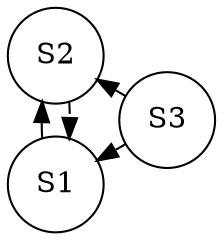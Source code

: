 digraph finite_state_machine {
layout="circo";
graph [nodesep=“4”]
node [shape = circle];
overlap=false;

S1 -> S2 [label=""]
S3 -> S2 [label=""]
S3 -> S1 [label=""]


S2 -> S1 [label="", style=dashed]
}

